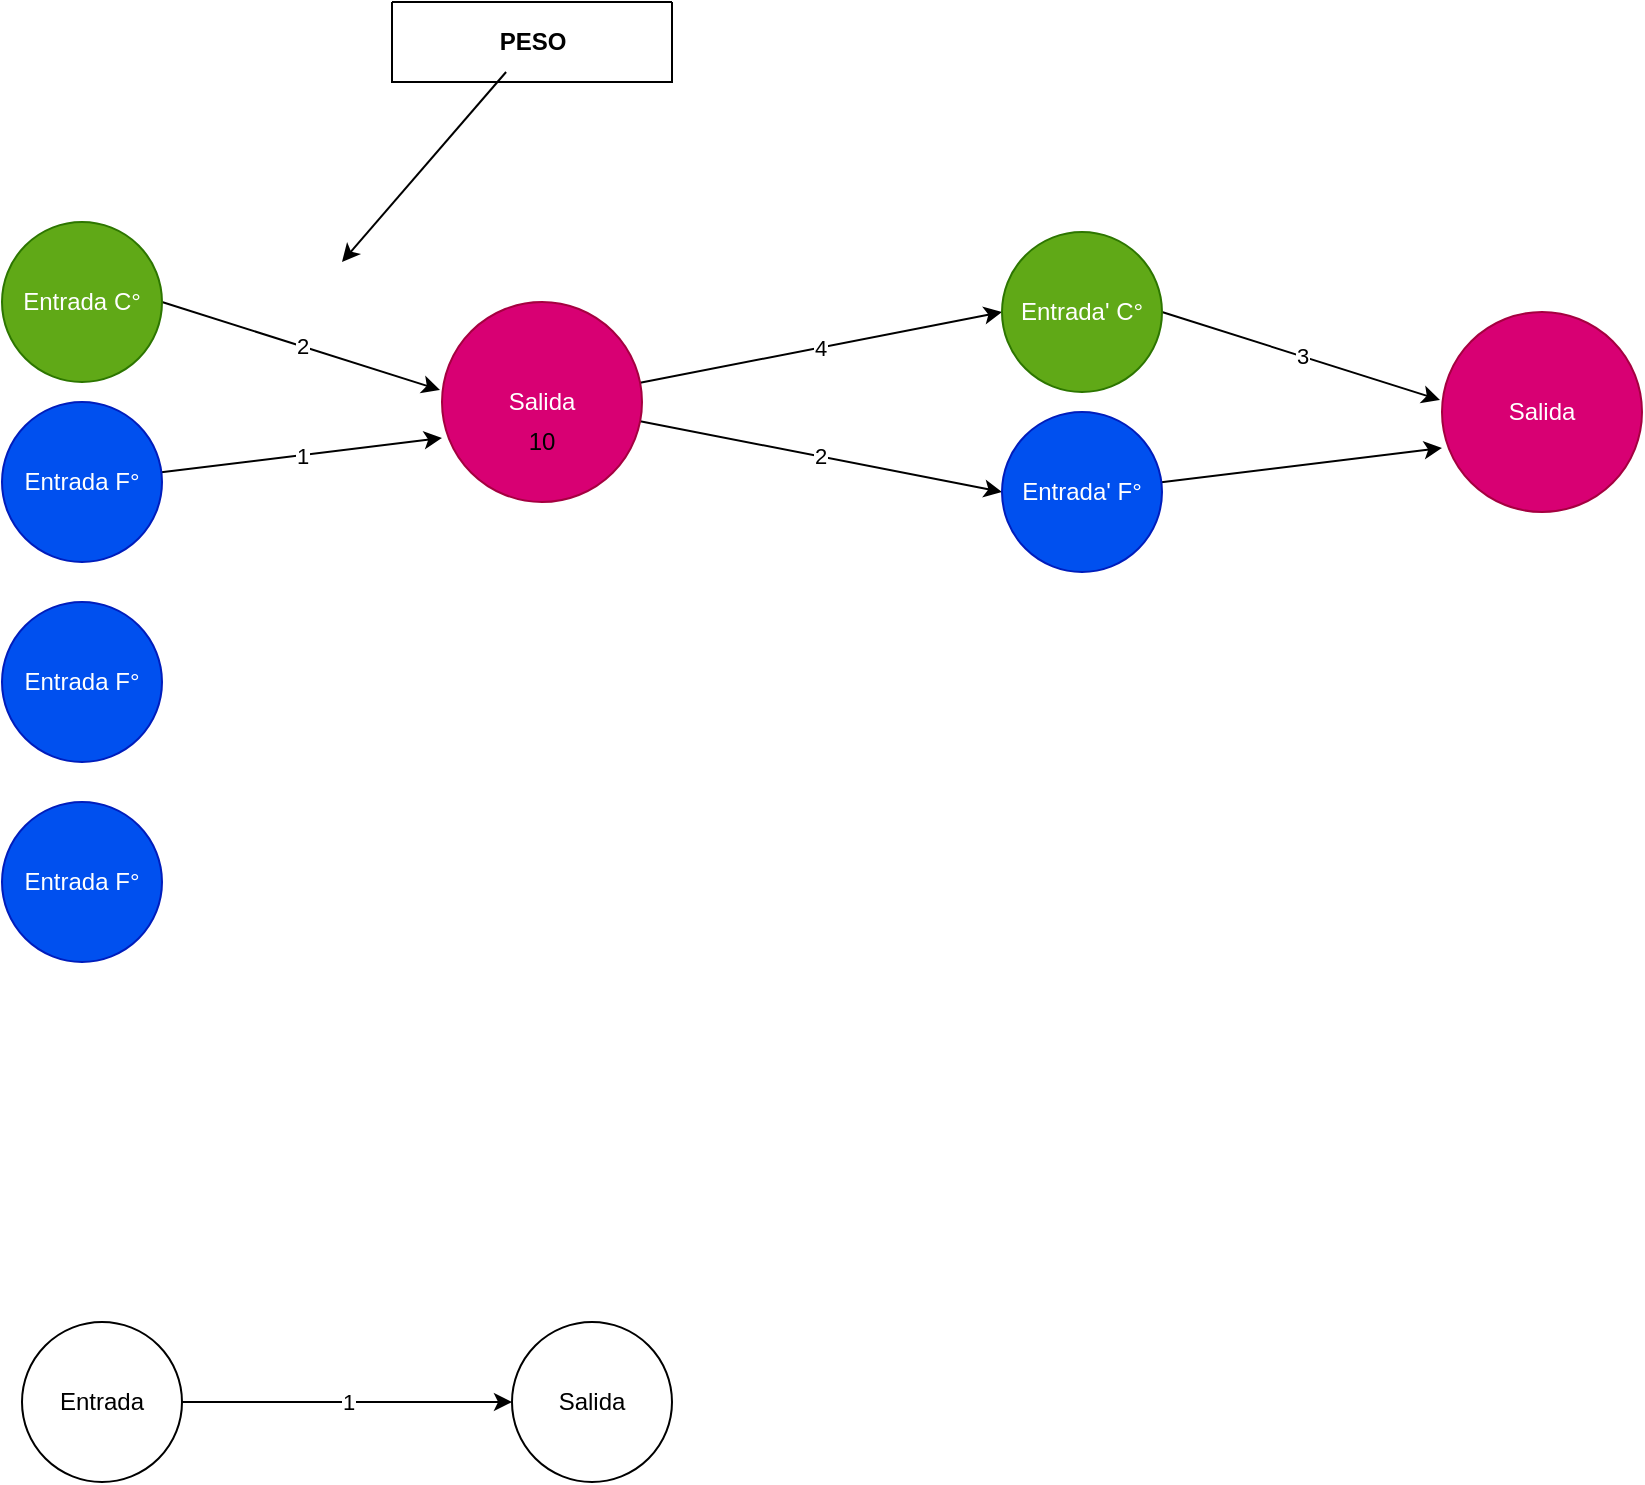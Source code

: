 <mxfile>
    <diagram id="VAL45fEib8JCAKhZqR3z" name="Page-1">
        <mxGraphModel dx="576" dy="513" grid="1" gridSize="10" guides="1" tooltips="1" connect="1" arrows="1" fold="1" page="1" pageScale="1" pageWidth="850" pageHeight="1100" math="0" shadow="0">
            <root>
                <mxCell id="0"/>
                <mxCell id="1" parent="0"/>
                <mxCell id="29" value="4" style="edgeStyle=none;html=1;entryX=0;entryY=0.5;entryDx=0;entryDy=0;" edge="1" parent="1" source="2" target="27">
                    <mxGeometry relative="1" as="geometry"/>
                </mxCell>
                <mxCell id="30" value="2" style="edgeStyle=none;html=1;entryX=0;entryY=0.5;entryDx=0;entryDy=0;" edge="1" parent="1" source="2" target="26">
                    <mxGeometry relative="1" as="geometry"/>
                </mxCell>
                <mxCell id="2" value="Salida" style="ellipse;whiteSpace=wrap;html=1;aspect=fixed;fillColor=#d80073;fontColor=#ffffff;strokeColor=#A50040;" parent="1" vertex="1">
                    <mxGeometry x="310" y="310" width="100" height="100" as="geometry"/>
                </mxCell>
                <mxCell id="11" value="2" style="edgeStyle=none;html=1;entryX=-0.01;entryY=0.44;entryDx=0;entryDy=0;exitX=1;exitY=0.5;exitDx=0;exitDy=0;entryPerimeter=0;" parent="1" source="20" target="2" edge="1">
                    <mxGeometry x="0.001" relative="1" as="geometry">
                        <mxPoint x="167.111" y="284.925" as="sourcePoint"/>
                        <mxPoint as="offset"/>
                    </mxGeometry>
                </mxCell>
                <mxCell id="22" value="1" style="edgeStyle=none;html=1;entryX=0;entryY=0.68;entryDx=0;entryDy=0;entryPerimeter=0;" edge="1" parent="1" source="7" target="2">
                    <mxGeometry relative="1" as="geometry"/>
                </mxCell>
                <mxCell id="7" value="Entrada F°" style="ellipse;whiteSpace=wrap;html=1;aspect=fixed;fillColor=#0050ef;strokeColor=#001DBC;fontColor=#ffffff;" parent="1" vertex="1">
                    <mxGeometry x="90" y="360" width="80" height="80" as="geometry"/>
                </mxCell>
                <mxCell id="13" value="1" style="edgeStyle=none;html=1;entryX=0;entryY=0.5;entryDx=0;entryDy=0;" parent="1" source="10" target="21" edge="1">
                    <mxGeometry relative="1" as="geometry"/>
                </mxCell>
                <mxCell id="10" value="Entrada" style="ellipse;whiteSpace=wrap;html=1;aspect=fixed;" parent="1" vertex="1">
                    <mxGeometry x="100" y="820" width="80" height="80" as="geometry"/>
                </mxCell>
                <mxCell id="17" value="" style="swimlane;startSize=0;" parent="1" vertex="1">
                    <mxGeometry x="285" y="160" width="140" height="40" as="geometry"/>
                </mxCell>
                <mxCell id="16" value="&lt;b&gt;PESO&lt;/b&gt;" style="text;html=1;align=center;verticalAlign=middle;resizable=0;points=[];autosize=1;strokeColor=none;fillColor=none;" parent="17" vertex="1">
                    <mxGeometry x="40" y="5" width="60" height="30" as="geometry"/>
                </mxCell>
                <mxCell id="19" style="edgeStyle=none;html=1;" parent="1" source="16" edge="1">
                    <mxGeometry relative="1" as="geometry">
                        <mxPoint x="260" y="290" as="targetPoint"/>
                    </mxGeometry>
                </mxCell>
                <mxCell id="20" value="Entrada C°" style="ellipse;whiteSpace=wrap;html=1;aspect=fixed;fillColor=#60a917;fontColor=#ffffff;strokeColor=#2D7600;" vertex="1" parent="1">
                    <mxGeometry x="90" y="270" width="80" height="80" as="geometry"/>
                </mxCell>
                <mxCell id="21" value="Salida" style="ellipse;whiteSpace=wrap;html=1;aspect=fixed;" vertex="1" parent="1">
                    <mxGeometry x="345" y="820" width="80" height="80" as="geometry"/>
                </mxCell>
                <mxCell id="23" value="Salida" style="ellipse;whiteSpace=wrap;html=1;aspect=fixed;fillColor=#d80073;fontColor=#ffffff;strokeColor=#A50040;" vertex="1" parent="1">
                    <mxGeometry x="810" y="315" width="100" height="100" as="geometry"/>
                </mxCell>
                <mxCell id="24" value="3" style="edgeStyle=none;html=1;entryX=-0.01;entryY=0.44;entryDx=0;entryDy=0;exitX=1;exitY=0.5;exitDx=0;exitDy=0;entryPerimeter=0;" edge="1" parent="1" source="27" target="23">
                    <mxGeometry relative="1" as="geometry">
                        <mxPoint x="667.111" y="289.925" as="sourcePoint"/>
                    </mxGeometry>
                </mxCell>
                <mxCell id="25" style="edgeStyle=none;html=1;entryX=0;entryY=0.68;entryDx=0;entryDy=0;entryPerimeter=0;" edge="1" parent="1" source="26" target="23">
                    <mxGeometry relative="1" as="geometry"/>
                </mxCell>
                <mxCell id="26" value="Entrada' F°" style="ellipse;whiteSpace=wrap;html=1;aspect=fixed;fillColor=#0050ef;strokeColor=#001DBC;fontColor=#ffffff;" vertex="1" parent="1">
                    <mxGeometry x="590" y="365" width="80" height="80" as="geometry"/>
                </mxCell>
                <mxCell id="27" value="Entrada' C°" style="ellipse;whiteSpace=wrap;html=1;aspect=fixed;fillColor=#60a917;fontColor=#ffffff;strokeColor=#2D7600;" vertex="1" parent="1">
                    <mxGeometry x="590" y="275" width="80" height="80" as="geometry"/>
                </mxCell>
                <mxCell id="31" value="10" style="text;html=1;strokeColor=none;fillColor=none;align=center;verticalAlign=middle;whiteSpace=wrap;rounded=0;" vertex="1" parent="1">
                    <mxGeometry x="330" y="365" width="60" height="30" as="geometry"/>
                </mxCell>
                <mxCell id="32" value="Entrada F°" style="ellipse;whiteSpace=wrap;html=1;aspect=fixed;fillColor=#0050ef;strokeColor=#001DBC;fontColor=#ffffff;" vertex="1" parent="1">
                    <mxGeometry x="90" y="460" width="80" height="80" as="geometry"/>
                </mxCell>
                <mxCell id="33" value="Entrada F°" style="ellipse;whiteSpace=wrap;html=1;aspect=fixed;fillColor=#0050ef;strokeColor=#001DBC;fontColor=#ffffff;" vertex="1" parent="1">
                    <mxGeometry x="90" y="560" width="80" height="80" as="geometry"/>
                </mxCell>
            </root>
        </mxGraphModel>
    </diagram>
</mxfile>
